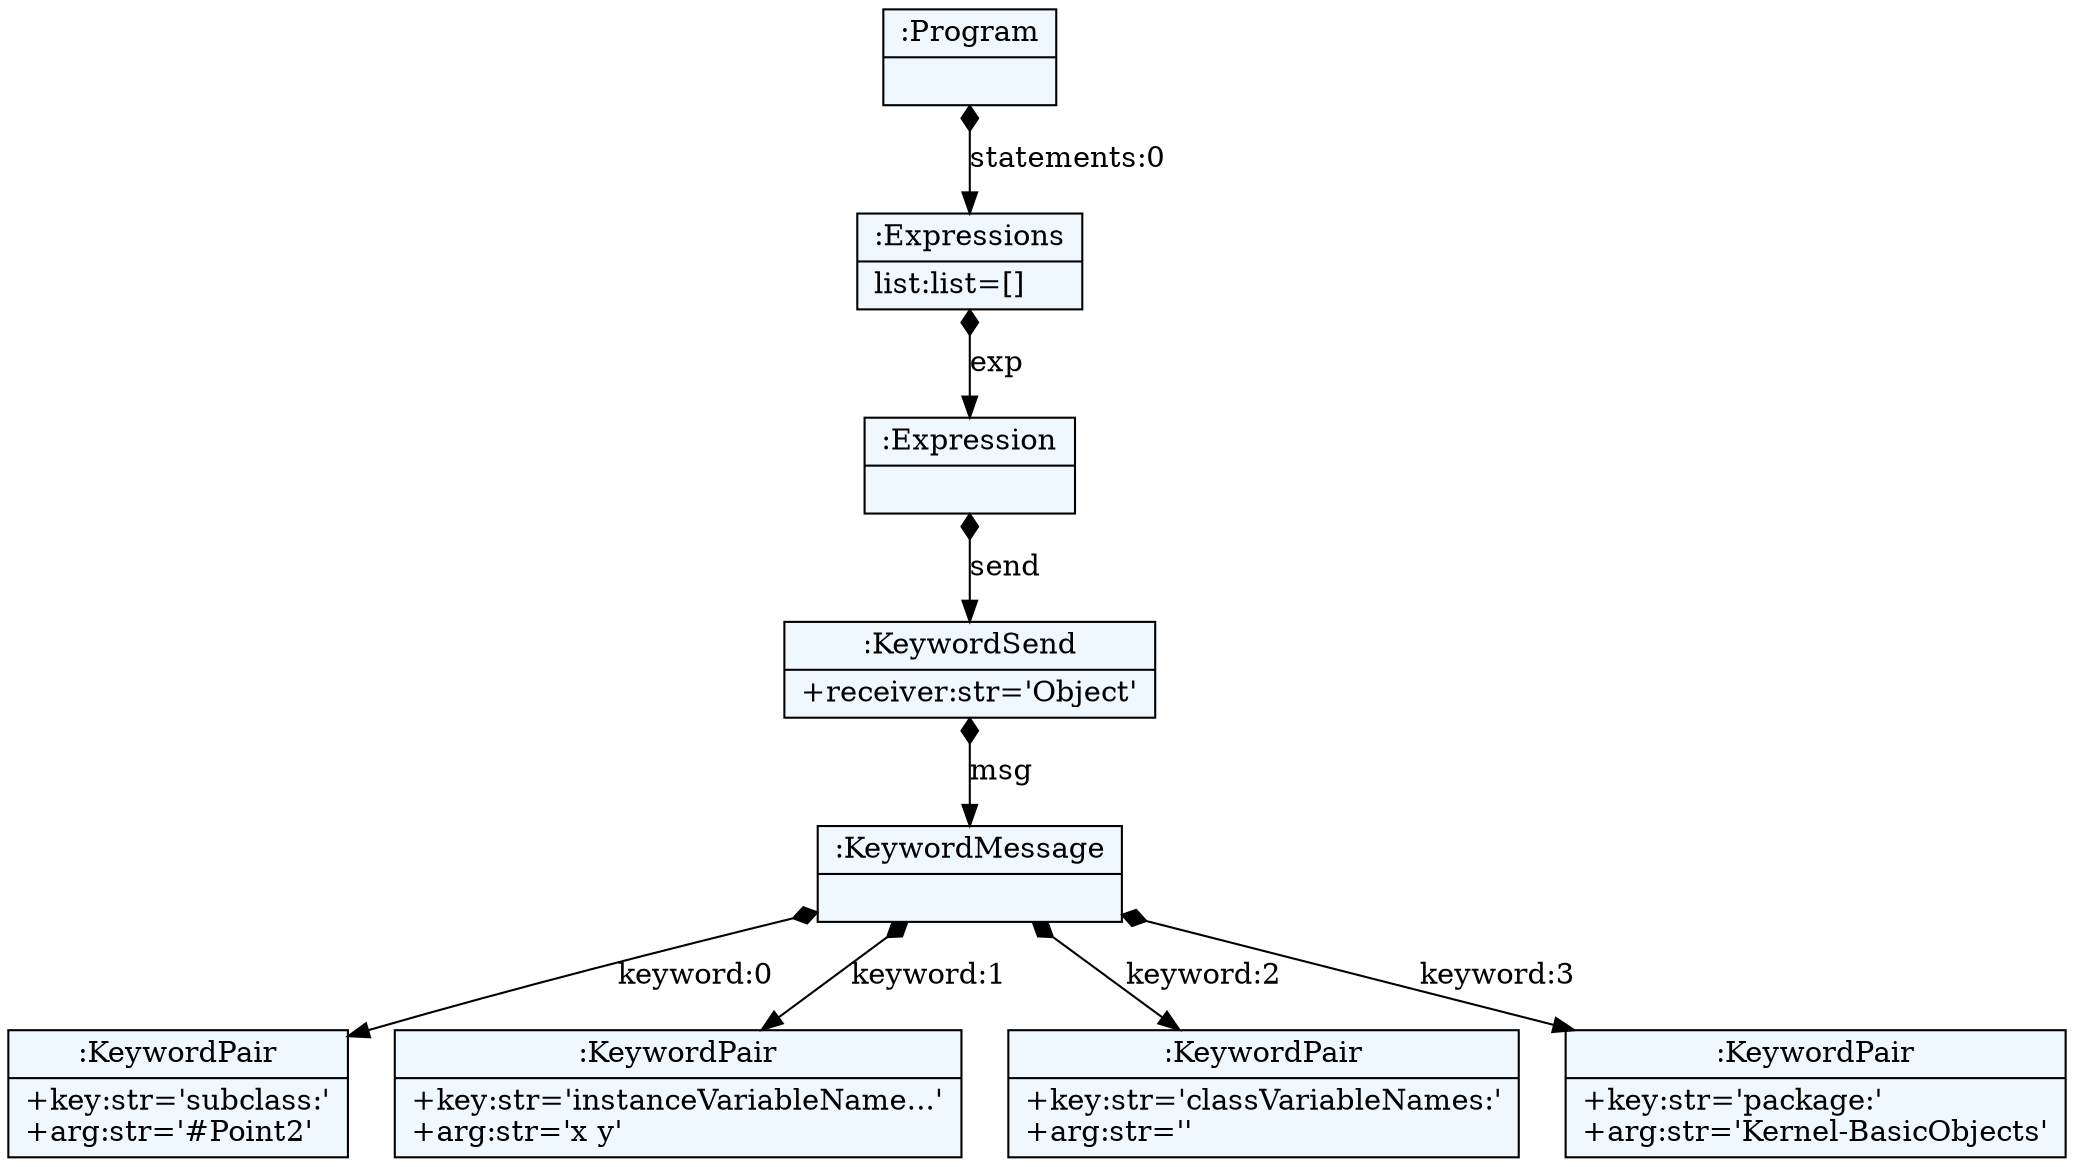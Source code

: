 
    digraph textX {
    fontname = "Bitstream Vera Sans"
    fontsize = 8
    node[
        shape=record,
        style=filled,
        fillcolor=aliceblue
    ]
    nodesep = 0.3
    edge[dir=black,arrowtail=empty]


2161864175856 -> 2161859688936 [label="statements:0" arrowtail=diamond dir=both]
2161859688936 -> 2161859686696 [label="exp" arrowtail=diamond dir=both]
2161859686696 -> 2161859689496 [label="send" arrowtail=diamond dir=both]
2161859689496 -> 2161860964648 [label="msg" arrowtail=diamond dir=both]
2161860964648 -> 2161860964872 [label="keyword:0" arrowtail=diamond dir=both]
2161860964872[label="{:KeywordPair|+key:str='subclass:'\l+arg:str='#Point2'\l}"]
2161860964648 -> 2161861672240 [label="keyword:1" arrowtail=diamond dir=both]
2161861672240[label="{:KeywordPair|+key:str='instanceVariableName...'\l+arg:str='x y'\l}"]
2161860964648 -> 2161861672296 [label="keyword:2" arrowtail=diamond dir=both]
2161861672296[label="{:KeywordPair|+key:str='classVariableNames:'\l+arg:str=''\l}"]
2161860964648 -> 2161862681040 [label="keyword:3" arrowtail=diamond dir=both]
2161862681040[label="{:KeywordPair|+key:str='package:'\l+arg:str='Kernel-BasicObjects'\l}"]
2161860964648[label="{:KeywordMessage|}"]
2161859689496[label="{:KeywordSend|+receiver:str='Object'\l}"]
2161859686696[label="{:Expression|}"]
2161859688936[label="{:Expressions|list:list=[]\l}"]
2161864175856[label="{:Program|}"]

}
